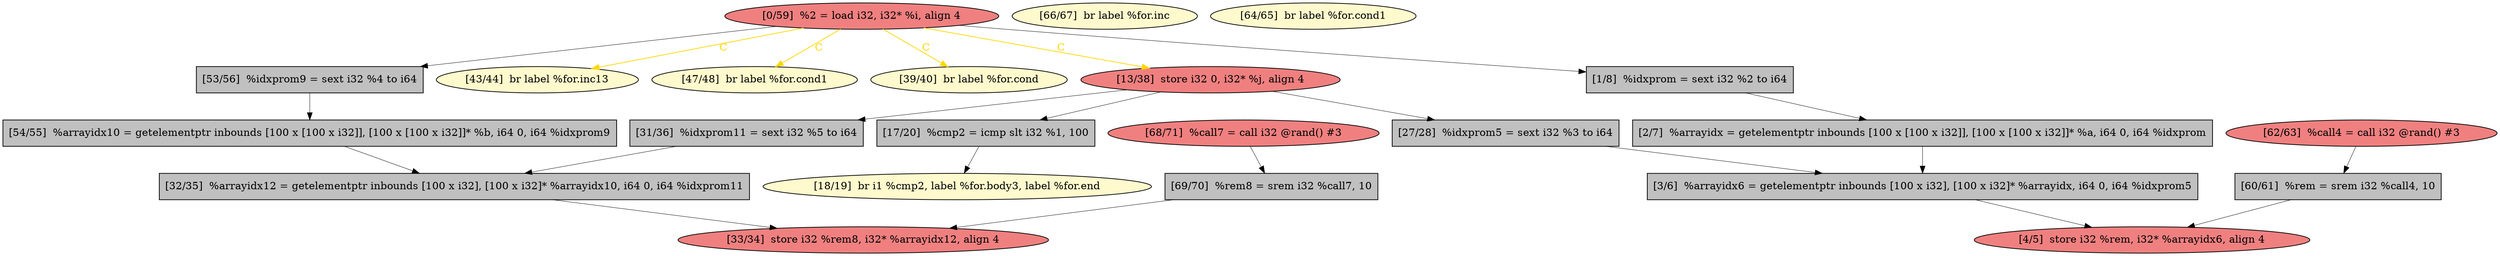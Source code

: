 
digraph G {


node1275 [fillcolor=lemonchiffon,label="[18/19]  br i1 %cmp2, label %for.body3, label %for.end",shape=ellipse,style=filled ]
node1273 [fillcolor=lightcoral,label="[13/38]  store i32 0, i32* %j, align 4",shape=ellipse,style=filled ]
node1274 [fillcolor=grey,label="[69/70]  %rem8 = srem i32 %call7, 10",shape=rectangle,style=filled ]
node1272 [fillcolor=lemonchiffon,label="[66/67]  br label %for.inc",shape=ellipse,style=filled ]
node1271 [fillcolor=lemonchiffon,label="[43/44]  br label %for.inc13",shape=ellipse,style=filled ]
node1270 [fillcolor=grey,label="[60/61]  %rem = srem i32 %call4, 10",shape=rectangle,style=filled ]
node1269 [fillcolor=lightcoral,label="[62/63]  %call4 = call i32 @rand() #3",shape=ellipse,style=filled ]
node1257 [fillcolor=grey,label="[2/7]  %arrayidx = getelementptr inbounds [100 x [100 x i32]], [100 x [100 x i32]]* %a, i64 0, i64 %idxprom",shape=rectangle,style=filled ]
node1256 [fillcolor=lemonchiffon,label="[47/48]  br label %for.cond1",shape=ellipse,style=filled ]
node1260 [fillcolor=grey,label="[32/35]  %arrayidx12 = getelementptr inbounds [100 x i32], [100 x i32]* %arrayidx10, i64 0, i64 %idxprom11",shape=rectangle,style=filled ]
node1266 [fillcolor=grey,label="[3/6]  %arrayidx6 = getelementptr inbounds [100 x i32], [100 x i32]* %arrayidx, i64 0, i64 %idxprom5",shape=rectangle,style=filled ]
node1253 [fillcolor=grey,label="[31/36]  %idxprom11 = sext i32 %5 to i64",shape=rectangle,style=filled ]
node1255 [fillcolor=lemonchiffon,label="[64/65]  br label %for.cond1",shape=ellipse,style=filled ]
node1259 [fillcolor=lightcoral,label="[0/59]  %2 = load i32, i32* %i, align 4",shape=ellipse,style=filled ]
node1254 [fillcolor=lemonchiffon,label="[39/40]  br label %for.cond",shape=ellipse,style=filled ]
node1261 [fillcolor=grey,label="[27/28]  %idxprom5 = sext i32 %3 to i64",shape=rectangle,style=filled ]
node1262 [fillcolor=lightcoral,label="[4/5]  store i32 %rem, i32* %arrayidx6, align 4",shape=ellipse,style=filled ]
node1258 [fillcolor=grey,label="[54/55]  %arrayidx10 = getelementptr inbounds [100 x [100 x i32]], [100 x [100 x i32]]* %b, i64 0, i64 %idxprom9",shape=rectangle,style=filled ]
node1264 [fillcolor=grey,label="[1/8]  %idxprom = sext i32 %2 to i64",shape=rectangle,style=filled ]
node1265 [fillcolor=grey,label="[17/20]  %cmp2 = icmp slt i32 %1, 100",shape=rectangle,style=filled ]
node1263 [fillcolor=lightcoral,label="[68/71]  %call7 = call i32 @rand() #3",shape=ellipse,style=filled ]
node1267 [fillcolor=grey,label="[53/56]  %idxprom9 = sext i32 %4 to i64",shape=rectangle,style=filled ]
node1268 [fillcolor=lightcoral,label="[33/34]  store i32 %rem8, i32* %arrayidx12, align 4",shape=ellipse,style=filled ]

node1263->node1274 [style=solid,color=black,label="",penwidth=0.5,fontcolor=black ]
node1274->node1268 [style=solid,color=black,label="",penwidth=0.5,fontcolor=black ]
node1267->node1258 [style=solid,color=black,label="",penwidth=0.5,fontcolor=black ]
node1273->node1261 [style=solid,color=black,label="",penwidth=0.5,fontcolor=black ]
node1259->node1256 [style=solid,color=gold,label="C",penwidth=1.0,fontcolor=gold ]
node1259->node1273 [style=solid,color=gold,label="C",penwidth=1.0,fontcolor=gold ]
node1259->node1254 [style=solid,color=gold,label="C",penwidth=1.0,fontcolor=gold ]
node1261->node1266 [style=solid,color=black,label="",penwidth=0.5,fontcolor=black ]
node1253->node1260 [style=solid,color=black,label="",penwidth=0.5,fontcolor=black ]
node1258->node1260 [style=solid,color=black,label="",penwidth=0.5,fontcolor=black ]
node1264->node1257 [style=solid,color=black,label="",penwidth=0.5,fontcolor=black ]
node1259->node1267 [style=solid,color=black,label="",penwidth=0.5,fontcolor=black ]
node1265->node1275 [style=solid,color=black,label="",penwidth=0.5,fontcolor=black ]
node1269->node1270 [style=solid,color=black,label="",penwidth=0.5,fontcolor=black ]
node1257->node1266 [style=solid,color=black,label="",penwidth=0.5,fontcolor=black ]
node1273->node1253 [style=solid,color=black,label="",penwidth=0.5,fontcolor=black ]
node1273->node1265 [style=solid,color=black,label="",penwidth=0.5,fontcolor=black ]
node1266->node1262 [style=solid,color=black,label="",penwidth=0.5,fontcolor=black ]
node1259->node1271 [style=solid,color=gold,label="C",penwidth=1.0,fontcolor=gold ]
node1270->node1262 [style=solid,color=black,label="",penwidth=0.5,fontcolor=black ]
node1259->node1264 [style=solid,color=black,label="",penwidth=0.5,fontcolor=black ]
node1260->node1268 [style=solid,color=black,label="",penwidth=0.5,fontcolor=black ]


}
